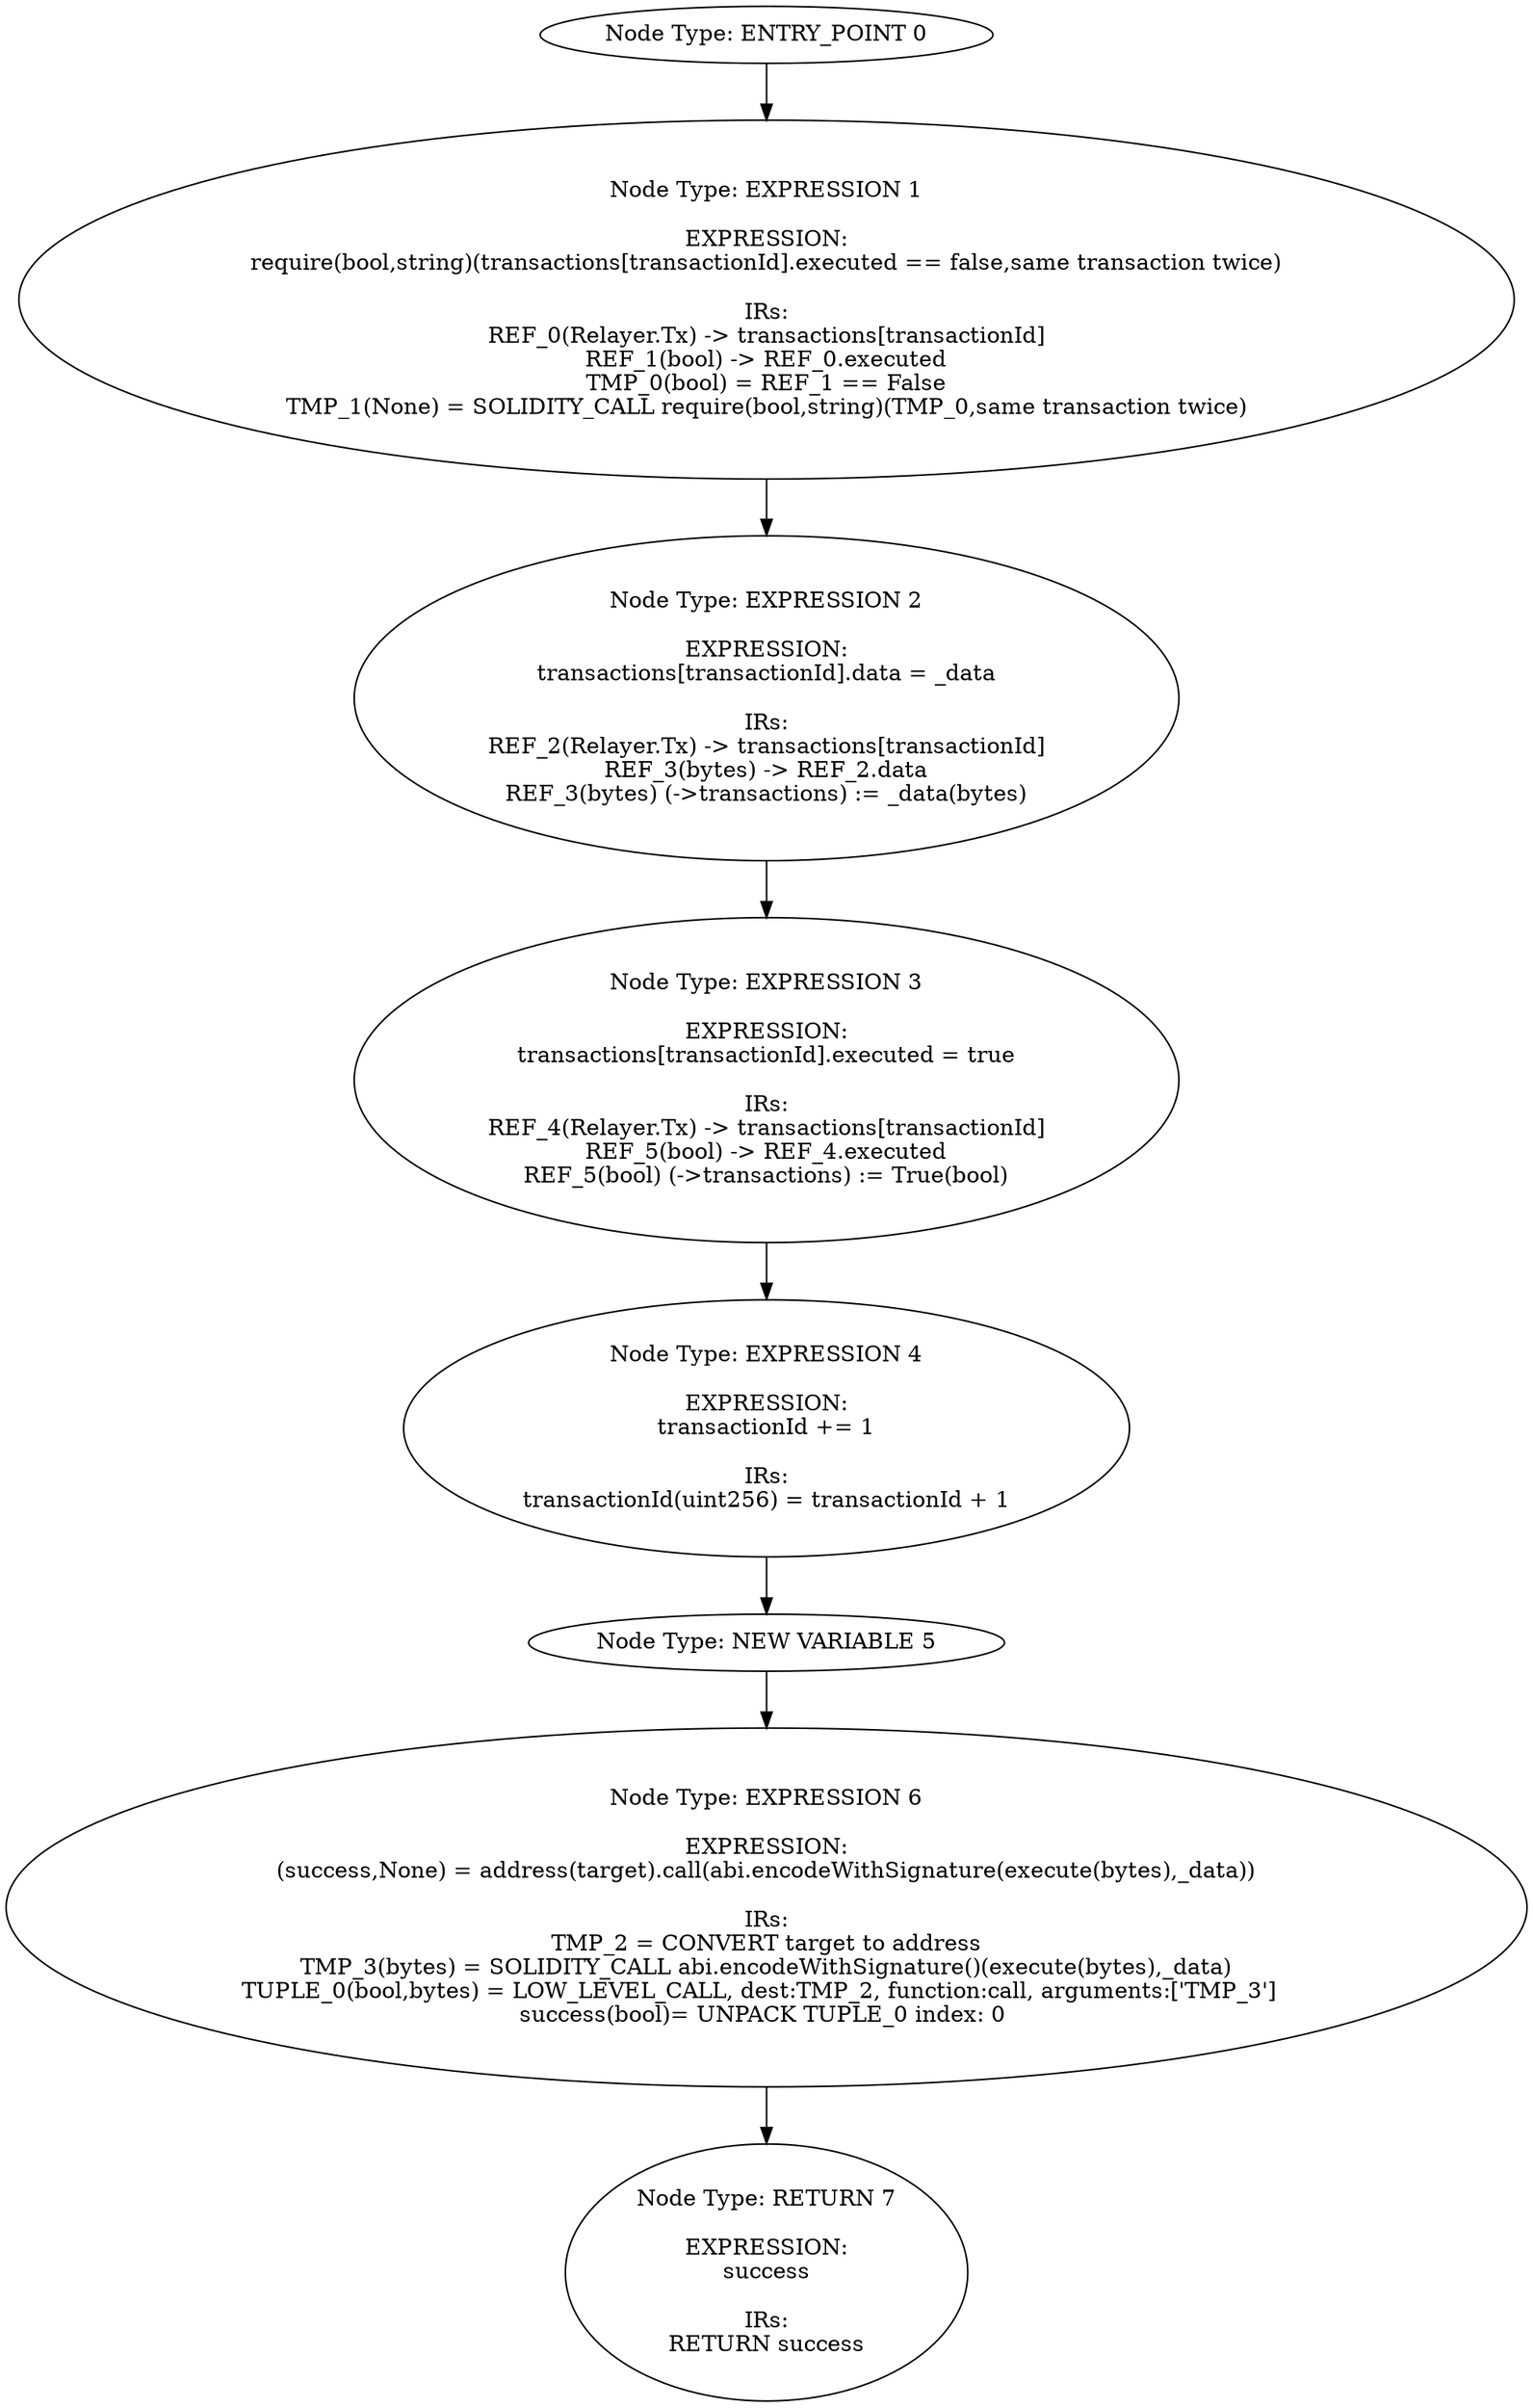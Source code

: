 digraph CFG {
0[label="Node Type: ENTRY_POINT 0
"];
0->1;
1[label="Node Type: EXPRESSION 1

EXPRESSION:
require(bool,string)(transactions[transactionId].executed == false,same transaction twice)

IRs:
REF_0(Relayer.Tx) -> transactions[transactionId]
REF_1(bool) -> REF_0.executed
TMP_0(bool) = REF_1 == False
TMP_1(None) = SOLIDITY_CALL require(bool,string)(TMP_0,same transaction twice)"];
1->2;
2[label="Node Type: EXPRESSION 2

EXPRESSION:
transactions[transactionId].data = _data

IRs:
REF_2(Relayer.Tx) -> transactions[transactionId]
REF_3(bytes) -> REF_2.data
REF_3(bytes) (->transactions) := _data(bytes)"];
2->3;
3[label="Node Type: EXPRESSION 3

EXPRESSION:
transactions[transactionId].executed = true

IRs:
REF_4(Relayer.Tx) -> transactions[transactionId]
REF_5(bool) -> REF_4.executed
REF_5(bool) (->transactions) := True(bool)"];
3->4;
4[label="Node Type: EXPRESSION 4

EXPRESSION:
transactionId += 1

IRs:
transactionId(uint256) = transactionId + 1"];
4->5;
5[label="Node Type: NEW VARIABLE 5
"];
5->6;
6[label="Node Type: EXPRESSION 6

EXPRESSION:
(success,None) = address(target).call(abi.encodeWithSignature(execute(bytes),_data))

IRs:
TMP_2 = CONVERT target to address
TMP_3(bytes) = SOLIDITY_CALL abi.encodeWithSignature()(execute(bytes),_data)
TUPLE_0(bool,bytes) = LOW_LEVEL_CALL, dest:TMP_2, function:call, arguments:['TMP_3']  
success(bool)= UNPACK TUPLE_0 index: 0 "];
6->7;
7[label="Node Type: RETURN 7

EXPRESSION:
success

IRs:
RETURN success"];
0[label="Node Type: ENTRY_POINT 0
"];
}
